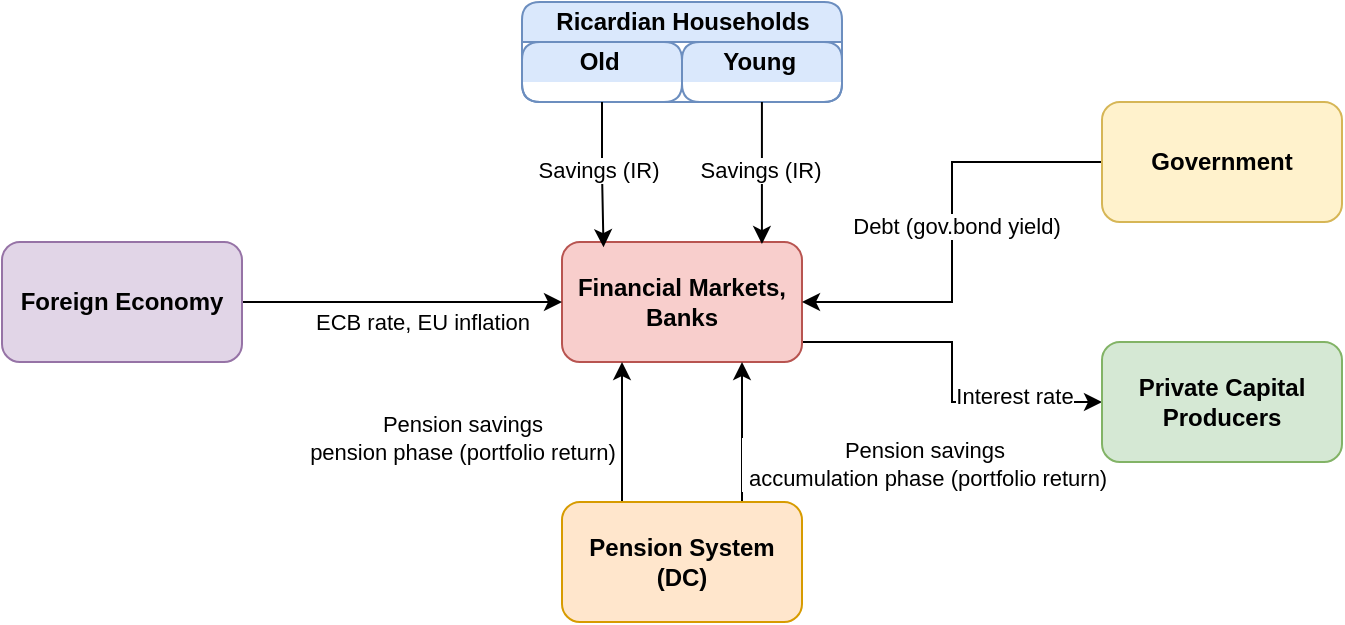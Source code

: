 <mxfile version="21.5.1" type="github">
  <diagram name="Page-1" id="N9UaEHnvZd7D1azrjLMg">
    <mxGraphModel dx="1050" dy="485" grid="1" gridSize="10" guides="1" tooltips="1" connect="1" arrows="1" fold="1" page="1" pageScale="1" pageWidth="1100" pageHeight="850" math="0" shadow="0">
      <root>
        <mxCell id="0" />
        <mxCell id="1" parent="0" />
        <mxCell id="BOaVKKUAfwOZGIg1Z5cn-26" style="edgeStyle=orthogonalEdgeStyle;rounded=0;orthogonalLoop=1;jettySize=auto;html=1;entryX=0;entryY=0.5;entryDx=0;entryDy=0;" edge="1" parent="1" source="BOaVKKUAfwOZGIg1Z5cn-1" target="BOaVKKUAfwOZGIg1Z5cn-25">
          <mxGeometry relative="1" as="geometry">
            <Array as="points">
              <mxPoint x="545" y="420" />
              <mxPoint x="545" y="450" />
            </Array>
          </mxGeometry>
        </mxCell>
        <mxCell id="BOaVKKUAfwOZGIg1Z5cn-27" value="Interest rate" style="edgeLabel;html=1;align=center;verticalAlign=middle;resizable=0;points=[];" vertex="1" connectable="0" parent="BOaVKKUAfwOZGIg1Z5cn-26">
          <mxGeometry x="0.509" y="3" relative="1" as="geometry">
            <mxPoint as="offset" />
          </mxGeometry>
        </mxCell>
        <mxCell id="BOaVKKUAfwOZGIg1Z5cn-1" value="Financial Markets, Banks" style="rounded=1;whiteSpace=wrap;html=1;fillColor=#f8cecc;strokeColor=#b85450;fontStyle=1" vertex="1" parent="1">
          <mxGeometry x="350" y="370" width="120" height="60" as="geometry" />
        </mxCell>
        <mxCell id="BOaVKKUAfwOZGIg1Z5cn-3" style="edgeStyle=orthogonalEdgeStyle;rounded=0;orthogonalLoop=1;jettySize=auto;html=1;entryX=1;entryY=0.5;entryDx=0;entryDy=0;" edge="1" parent="1" source="BOaVKKUAfwOZGIg1Z5cn-2" target="BOaVKKUAfwOZGIg1Z5cn-1">
          <mxGeometry relative="1" as="geometry" />
        </mxCell>
        <mxCell id="BOaVKKUAfwOZGIg1Z5cn-4" value="Debt (gov.bond yield)" style="edgeLabel;html=1;align=center;verticalAlign=middle;resizable=0;points=[];" vertex="1" connectable="0" parent="BOaVKKUAfwOZGIg1Z5cn-3">
          <mxGeometry x="0.053" y="-1" relative="1" as="geometry">
            <mxPoint x="3" y="-9" as="offset" />
          </mxGeometry>
        </mxCell>
        <mxCell id="BOaVKKUAfwOZGIg1Z5cn-2" value="Government" style="rounded=1;whiteSpace=wrap;html=1;fillColor=#fff2cc;strokeColor=#d6b656;fontStyle=1" vertex="1" parent="1">
          <mxGeometry x="620" y="300" width="120" height="60" as="geometry" />
        </mxCell>
        <mxCell id="BOaVKKUAfwOZGIg1Z5cn-6" style="edgeStyle=orthogonalEdgeStyle;rounded=0;orthogonalLoop=1;jettySize=auto;html=1;" edge="1" parent="1" source="BOaVKKUAfwOZGIg1Z5cn-5" target="BOaVKKUAfwOZGIg1Z5cn-1">
          <mxGeometry relative="1" as="geometry" />
        </mxCell>
        <mxCell id="BOaVKKUAfwOZGIg1Z5cn-7" value="ECB rate, EU inflation" style="edgeLabel;html=1;align=center;verticalAlign=middle;resizable=0;points=[];" vertex="1" connectable="0" parent="BOaVKKUAfwOZGIg1Z5cn-6">
          <mxGeometry x="-0.411" y="-1" relative="1" as="geometry">
            <mxPoint x="43" y="9" as="offset" />
          </mxGeometry>
        </mxCell>
        <mxCell id="BOaVKKUAfwOZGIg1Z5cn-5" value="Foreign Economy" style="rounded=1;whiteSpace=wrap;html=1;fillColor=#e1d5e7;strokeColor=#9673a6;fontStyle=1" vertex="1" parent="1">
          <mxGeometry x="70" y="370" width="120" height="60" as="geometry" />
        </mxCell>
        <mxCell id="BOaVKKUAfwOZGIg1Z5cn-8" value="Ricardian Households" style="swimlane;childLayout=stackLayout;resizeParent=1;resizeParentMax=0;startSize=20;html=1;rounded=1;fillColor=#dae8fc;strokeColor=#6c8ebf;" vertex="1" parent="1">
          <mxGeometry x="330" y="250" width="160" height="50" as="geometry" />
        </mxCell>
        <mxCell id="BOaVKKUAfwOZGIg1Z5cn-9" value="Old&amp;nbsp;" style="swimlane;startSize=20;html=1;swimlaneLine=0;rounded=1;fillColor=#dae8fc;strokeColor=#6c8ebf;" vertex="1" parent="BOaVKKUAfwOZGIg1Z5cn-8">
          <mxGeometry y="20" width="80" height="30" as="geometry" />
        </mxCell>
        <mxCell id="BOaVKKUAfwOZGIg1Z5cn-10" value="Young&amp;nbsp;" style="swimlane;startSize=20;html=1;swimlaneLine=0;rounded=1;fillColor=#dae8fc;strokeColor=#6c8ebf;" vertex="1" parent="BOaVKKUAfwOZGIg1Z5cn-8">
          <mxGeometry x="80" y="20" width="80" height="30" as="geometry" />
        </mxCell>
        <mxCell id="BOaVKKUAfwOZGIg1Z5cn-12" style="edgeStyle=orthogonalEdgeStyle;rounded=0;orthogonalLoop=1;jettySize=auto;html=1;entryX=0.173;entryY=0.043;entryDx=0;entryDy=0;entryPerimeter=0;" edge="1" parent="1" source="BOaVKKUAfwOZGIg1Z5cn-9" target="BOaVKKUAfwOZGIg1Z5cn-1">
          <mxGeometry relative="1" as="geometry" />
        </mxCell>
        <mxCell id="BOaVKKUAfwOZGIg1Z5cn-13" value="Savings (IR)" style="edgeLabel;html=1;align=center;verticalAlign=middle;resizable=0;points=[];" vertex="1" connectable="0" parent="BOaVKKUAfwOZGIg1Z5cn-12">
          <mxGeometry x="-0.09" y="-2" relative="1" as="geometry">
            <mxPoint as="offset" />
          </mxGeometry>
        </mxCell>
        <mxCell id="BOaVKKUAfwOZGIg1Z5cn-14" style="edgeStyle=orthogonalEdgeStyle;rounded=0;orthogonalLoop=1;jettySize=auto;html=1;entryX=0.833;entryY=0.017;entryDx=0;entryDy=0;entryPerimeter=0;" edge="1" parent="1" source="BOaVKKUAfwOZGIg1Z5cn-10" target="BOaVKKUAfwOZGIg1Z5cn-1">
          <mxGeometry relative="1" as="geometry" />
        </mxCell>
        <mxCell id="BOaVKKUAfwOZGIg1Z5cn-15" value="Savings (IR)" style="edgeLabel;html=1;align=center;verticalAlign=middle;resizable=0;points=[];" vertex="1" connectable="0" parent="BOaVKKUAfwOZGIg1Z5cn-14">
          <mxGeometry x="-0.059" y="-1" relative="1" as="geometry">
            <mxPoint as="offset" />
          </mxGeometry>
        </mxCell>
        <mxCell id="BOaVKKUAfwOZGIg1Z5cn-19" style="edgeStyle=orthogonalEdgeStyle;rounded=0;orthogonalLoop=1;jettySize=auto;html=1;exitX=0.75;exitY=0;exitDx=0;exitDy=0;" edge="1" parent="1" source="BOaVKKUAfwOZGIg1Z5cn-16">
          <mxGeometry relative="1" as="geometry">
            <mxPoint x="440" y="430" as="targetPoint" />
          </mxGeometry>
        </mxCell>
        <mxCell id="BOaVKKUAfwOZGIg1Z5cn-20" value="Pension savings&lt;br&gt;&amp;nbsp;accumulation phase (portfolio return)" style="edgeLabel;html=1;align=center;verticalAlign=middle;resizable=0;points=[];" vertex="1" connectable="0" parent="BOaVKKUAfwOZGIg1Z5cn-19">
          <mxGeometry x="0.103" y="2" relative="1" as="geometry">
            <mxPoint x="92" y="19" as="offset" />
          </mxGeometry>
        </mxCell>
        <mxCell id="BOaVKKUAfwOZGIg1Z5cn-23" style="edgeStyle=orthogonalEdgeStyle;rounded=0;orthogonalLoop=1;jettySize=auto;html=1;entryX=0.25;entryY=1;entryDx=0;entryDy=0;exitX=0.25;exitY=0;exitDx=0;exitDy=0;" edge="1" parent="1" source="BOaVKKUAfwOZGIg1Z5cn-16" target="BOaVKKUAfwOZGIg1Z5cn-1">
          <mxGeometry relative="1" as="geometry">
            <mxPoint x="380" y="490" as="sourcePoint" />
          </mxGeometry>
        </mxCell>
        <mxCell id="BOaVKKUAfwOZGIg1Z5cn-24" value="Pension savings&lt;br&gt;pension phase (portfolio return)" style="edgeLabel;html=1;align=center;verticalAlign=middle;resizable=0;points=[];" vertex="1" connectable="0" parent="BOaVKKUAfwOZGIg1Z5cn-23">
          <mxGeometry x="-0.069" y="3" relative="1" as="geometry">
            <mxPoint x="-77" as="offset" />
          </mxGeometry>
        </mxCell>
        <mxCell id="BOaVKKUAfwOZGIg1Z5cn-16" value="Pension System (DC)" style="rounded=1;whiteSpace=wrap;html=1;fillColor=#ffe6cc;strokeColor=#d79b00;fontStyle=1" vertex="1" parent="1">
          <mxGeometry x="350" y="500" width="120" height="60" as="geometry" />
        </mxCell>
        <mxCell id="BOaVKKUAfwOZGIg1Z5cn-25" value="Private Capital Producers" style="rounded=1;whiteSpace=wrap;html=1;fillColor=#d5e8d4;strokeColor=#82b366;fontStyle=1" vertex="1" parent="1">
          <mxGeometry x="620" y="420" width="120" height="60" as="geometry" />
        </mxCell>
      </root>
    </mxGraphModel>
  </diagram>
</mxfile>
